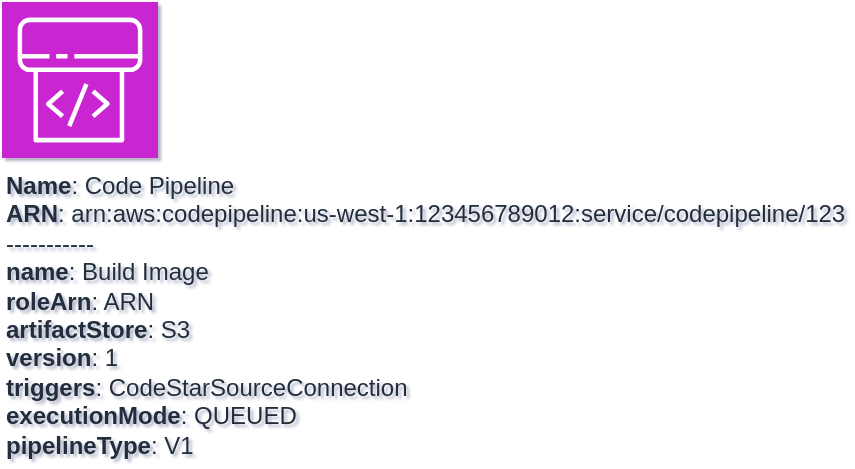 <mxfile type="MultiCloud">
	<diagram id="diagram_1" name="AWS components">
		<mxGraphModel dx="1015" dy="661" grid="1" gridSize="10" guides="1" tooltips="1" connect="1" arrows="1" fold="1" page="1" pageScale="1" pageWidth="850" pageHeight="1100" math="0" shadow="1">
			<root>
				<mxCell id="0"/>
				<mxCell id="1" parent="0"/>
				<mxCell id="vertex:codepipeline:arn:aws:codepipeline:us-west-1:123456789012:service/codepipeline/123" value="&lt;b&gt;Name&lt;/b&gt;: Code Pipeline&lt;BR&gt;&lt;b&gt;ARN&lt;/b&gt;: arn:aws:codepipeline:us-west-1:123456789012:service/codepipeline/123&lt;BR&gt;-----------&lt;BR&gt;&lt;b&gt;name&lt;/b&gt;: Build Image&lt;BR&gt;&lt;b&gt;roleArn&lt;/b&gt;: ARN&lt;BR&gt;&lt;b&gt;artifactStore&lt;/b&gt;: S3&lt;BR&gt;&lt;b&gt;version&lt;/b&gt;: 1&lt;BR&gt;&lt;b&gt;triggers&lt;/b&gt;: CodeStarSourceConnection&lt;BR&gt;&lt;b&gt;executionMode&lt;/b&gt;: QUEUED&lt;BR&gt;&lt;b&gt;pipelineType&lt;/b&gt;: V1" style="sketch=0;outlineConnect=0;fontColor=#232F3E;fillColor=#C925D1;strokeColor=#ffffff;dashed=0;verticalLabelPosition=bottom;verticalAlign=top;align=left;html=1;fontSize=12;fontStyle=0;aspect=fixed;shape=mxgraph.aws4.resourceIcon;resIcon=mxgraph.aws4.codepipeline;" parent="1" vertex="1">
					<mxGeometry width="78" height="78" as="geometry"/>
				</mxCell>
			</root>
		</mxGraphModel>
	</diagram>
</mxfile>